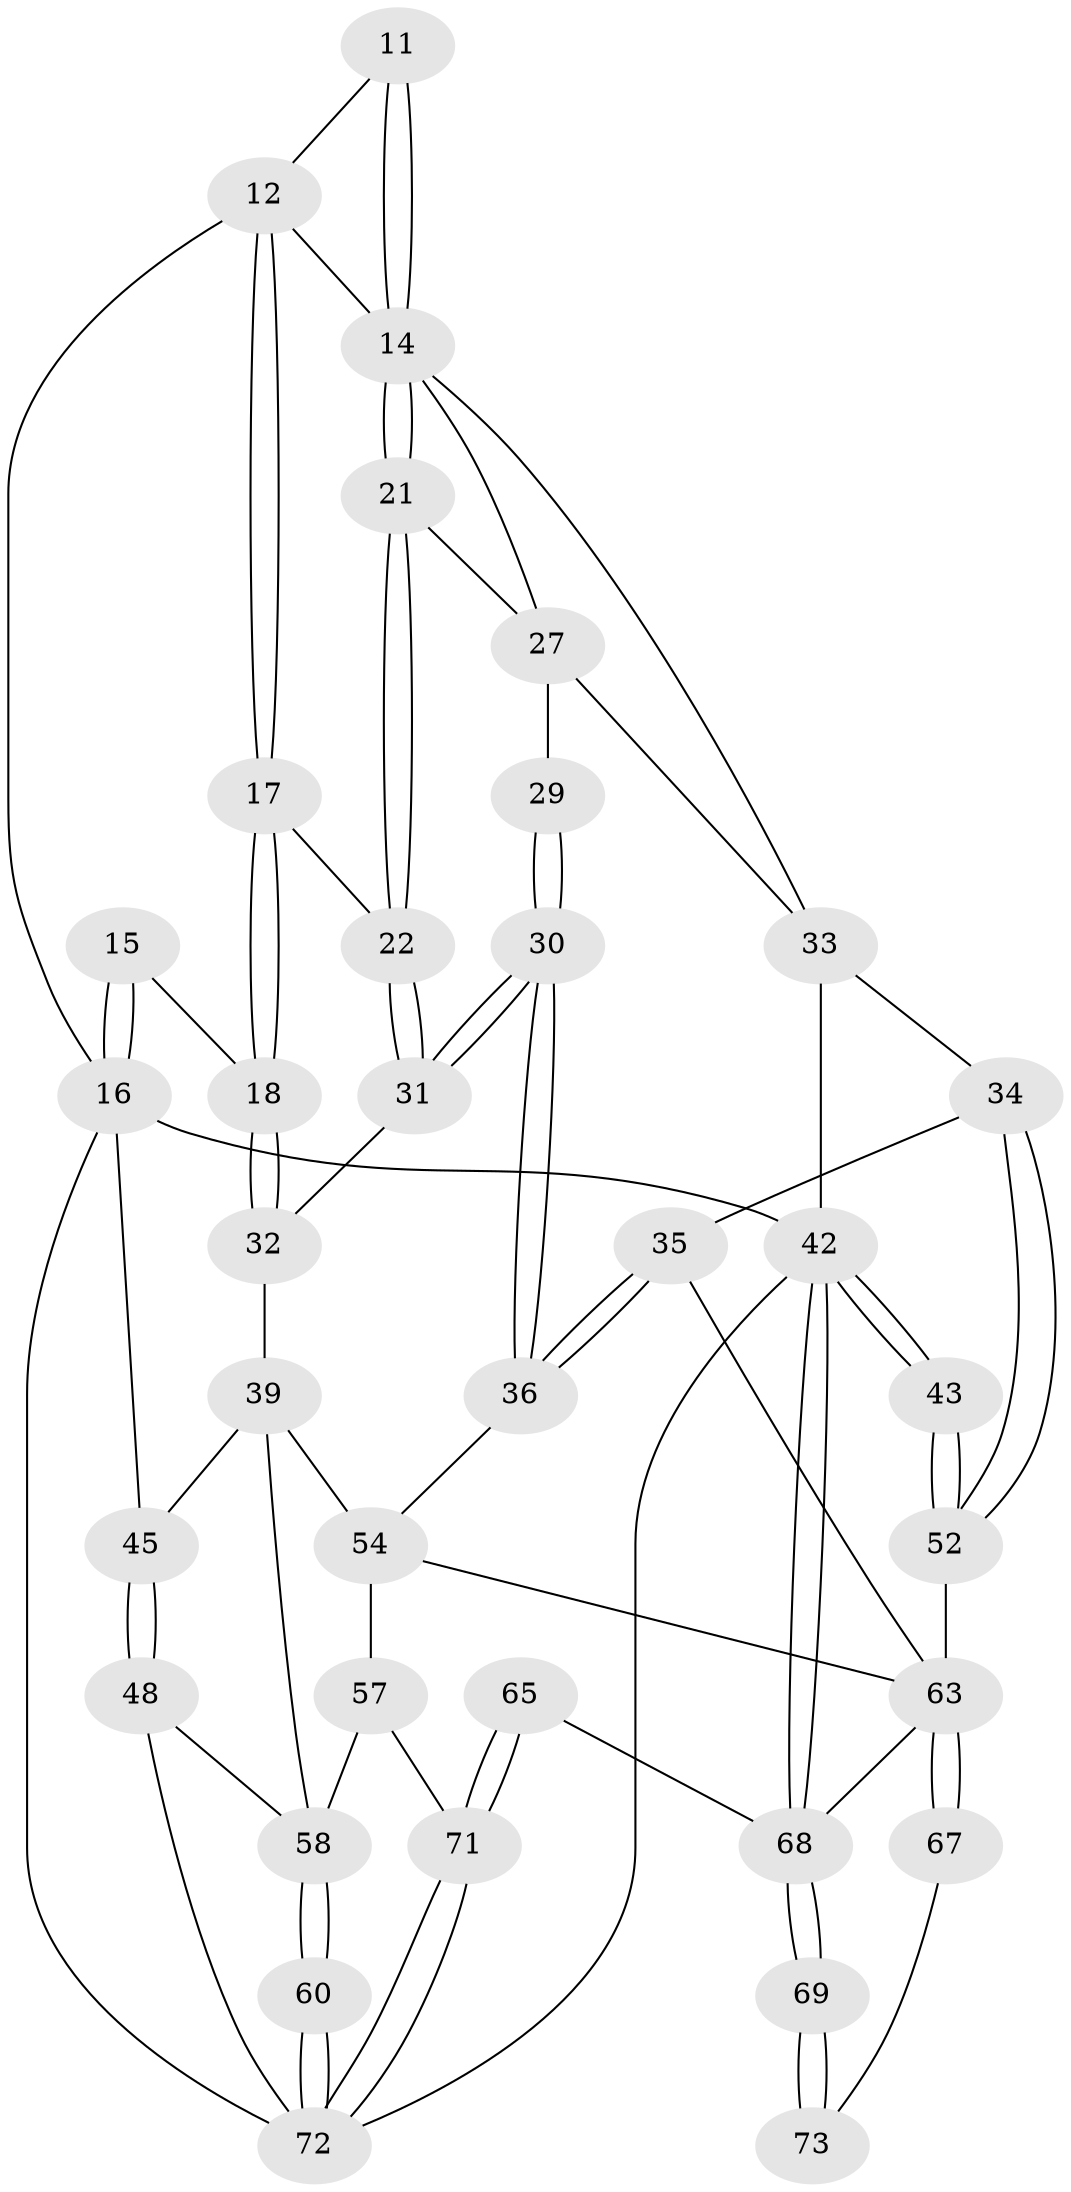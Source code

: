 // original degree distribution, {3: 0.0273972602739726, 4: 0.2191780821917808, 5: 0.5753424657534246, 6: 0.1780821917808219}
// Generated by graph-tools (version 1.1) at 2025/02/03/09/25 05:02:13]
// undirected, 36 vertices, 82 edges
graph export_dot {
graph [start="1"]
  node [color=gray90,style=filled];
  11 [pos="+0.585861937111379+0.1988932305852616"];
  12 [pos="+0.5140326828309769+0.1559998381091868",super="+9"];
  14 [pos="+0.5892685710770649+0.2118540668328171",super="+13"];
  15 [pos="+0.34055720765574743+0.30707859752726335"];
  16 [pos="+0.29605946838115504+0.31421418884329944",super="+10"];
  17 [pos="+0.45650775600229093+0.2879116570680641"];
  18 [pos="+0.3929788230015087+0.3065878976995195"];
  21 [pos="+0.5874178262064753+0.2823560399155666"];
  22 [pos="+0.5682467052422524+0.2919657259503308"];
  27 [pos="+0.744729224181538+0.33987930856326015",super="+24+19"];
  29 [pos="+0.6602598800775671+0.35934451734930445"];
  30 [pos="+0.6450598173108205+0.45788725654728446"];
  31 [pos="+0.5831430808286692+0.4388936276186985"];
  32 [pos="+0.5416871769422062+0.45433065142176154"];
  33 [pos="+0.8485915526991392+0.452106595028853",super="+26+25"];
  34 [pos="+0.8375039685560204+0.46730995825720706"];
  35 [pos="+0.8105692899548906+0.4848348871432649"];
  36 [pos="+0.6848380021719789+0.4910624308495414"];
  39 [pos="+0.29466957685148676+0.3571186104228543",super="+38+37"];
  42 [pos="+1+1",super="+41"];
  43 [pos="+1+0.6529896798432434"];
  45 [pos="+0+0.5237234413037524",super="+40"];
  48 [pos="+0+0.5303843038587822"];
  52 [pos="+0.9537037822059632+0.6976675590075161"];
  54 [pos="+0.4079876447885395+0.633566487450463",super="+51"];
  57 [pos="+0.23247186113334153+0.798022288451156",super="+56"];
  58 [pos="+0.180768118588487+0.7927190741922254",super="+47"];
  60 [pos="+0.08039450643299818+0.8552765618221427"];
  63 [pos="+0.6352362375245546+0.9305324538603785",super="+50+53"];
  65 [pos="+0.5584211781882111+1"];
  67 [pos="+0.8094792794267691+0.8828603009872085",super="+66"];
  68 [pos="+1+1",super="+64"];
  69 [pos="+1+1"];
  71 [pos="+0.2938076843014538+1",super="+62+61"];
  72 [pos="+0.20219410069134736+1",super="+59"];
  73 [pos="+0.8603893210406356+0.9144301845437265",super="+70"];
  11 -- 12;
  11 -- 14 [weight=2];
  11 -- 14;
  12 -- 17;
  12 -- 17;
  12 -- 16;
  12 -- 14;
  14 -- 21;
  14 -- 21;
  14 -- 33;
  14 -- 27;
  15 -- 16 [weight=2];
  15 -- 16;
  15 -- 18;
  16 -- 72;
  16 -- 45 [weight=2];
  16 -- 42;
  17 -- 18;
  17 -- 18;
  17 -- 22;
  18 -- 32;
  18 -- 32;
  21 -- 22;
  21 -- 22;
  21 -- 27;
  22 -- 31;
  22 -- 31;
  27 -- 29 [weight=2];
  27 -- 33 [weight=2];
  29 -- 30;
  29 -- 30;
  30 -- 31;
  30 -- 31;
  30 -- 36;
  30 -- 36;
  31 -- 32;
  32 -- 39;
  33 -- 34;
  33 -- 42 [weight=3];
  34 -- 35;
  34 -- 52;
  34 -- 52;
  35 -- 36;
  35 -- 36;
  35 -- 63;
  36 -- 54;
  39 -- 45;
  39 -- 54 [weight=2];
  39 -- 58;
  42 -- 43 [weight=2];
  42 -- 43;
  42 -- 68;
  42 -- 68;
  42 -- 72;
  43 -- 52;
  43 -- 52;
  45 -- 48;
  45 -- 48;
  48 -- 72;
  48 -- 58;
  52 -- 63;
  54 -- 63;
  54 -- 57;
  57 -- 58 [weight=2];
  57 -- 71 [weight=2];
  58 -- 60;
  58 -- 60;
  60 -- 72 [weight=2];
  60 -- 72;
  63 -- 67 [weight=2];
  63 -- 67;
  63 -- 68;
  65 -- 71 [weight=2];
  65 -- 71;
  65 -- 68;
  67 -- 73 [weight=2];
  68 -- 69;
  68 -- 69;
  69 -- 73 [weight=2];
  69 -- 73;
  71 -- 72;
  71 -- 72;
}
